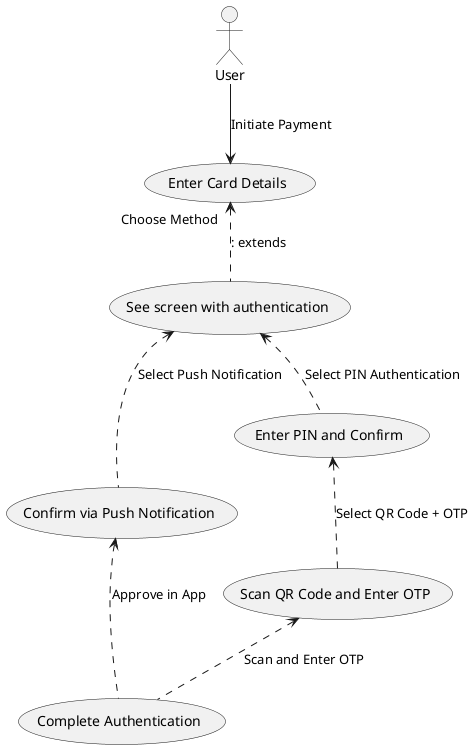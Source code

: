 @startuml

actor User as "User"

usecase "Enter Card Details" as UC1
usecase "See screen with authentication" as UC2
usecase "Confirm via Push Notification" as UC3
usecase "Enter PIN and Confirm" as UC4
usecase "Scan QR Code and Enter OTP" as UC4A
usecase "Complete Authentication" as UC5

User --> UC1 : "Initiate Payment"
UC1 <.down. UC2 : "Choose Method" : extends
UC2 <.down.  UC3 : "Select Push Notification"
UC2 <.down.  UC4 : "Select PIN Authentication"
UC4 <.down.  UC4A : "Select QR Code + OTP"
UC3 <.down.  UC5 : "Approve in App"
UC4A <.down.  UC5 : "Scan and Enter OTP"

@enduml